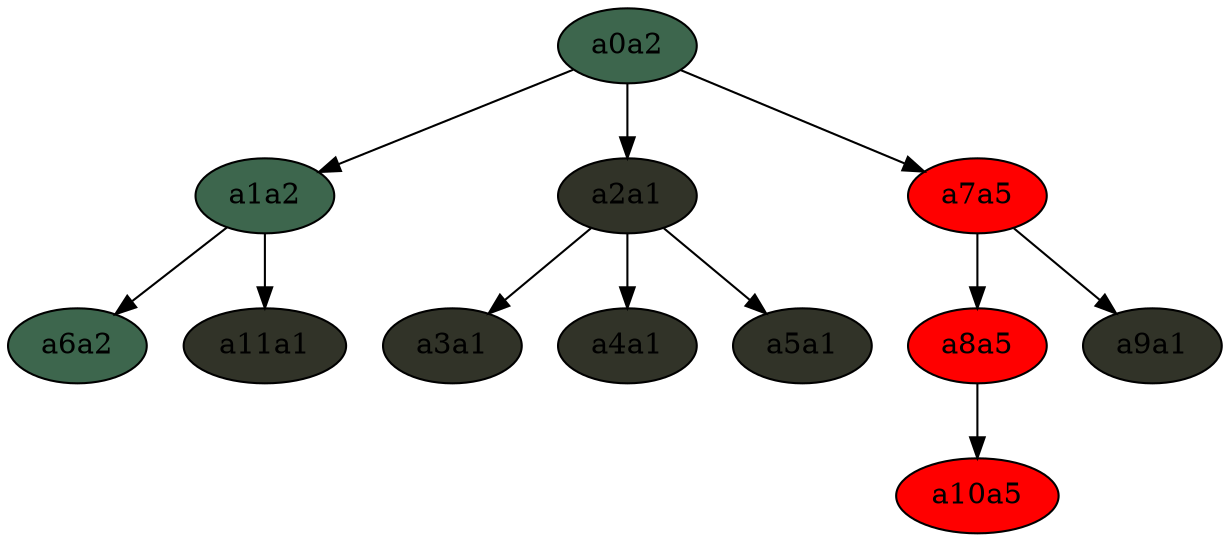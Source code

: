 digraph fitch_step_1{
a0a2 [style=filled,fillcolor="0.4 0.4 0.4"]
a0a2->a1a2;
a1a2 [style=filled,fillcolor="0.4 0.4 0.4"]
a1a2->a6a2;
a6a2 [style=filled,fillcolor="0.4 0.4 0.4"]
a1a2->a11a1;
a11a1 [style=filled,fillcolor="0.2 0.2 0.2"]
a0a2->a2a1;
a2a1 [style=filled,fillcolor="0.2 0.2 0.2"]
a2a1->a3a1;
a3a1 [style=filled,fillcolor="0.2 0.2 0.2"]
a2a1->a4a1;
a4a1 [style=filled,fillcolor="0.2 0.2 0.2"]
a2a1->a5a1;
a5a1 [style=filled,fillcolor="0.2 0.2 0.2"]
a0a2->a7a5;
a7a5 [style=filled,fillcolor="1.0 1.0 1.0"]
a7a5->a8a5;
a8a5 [style=filled,fillcolor="1.0 1.0 1.0"]
a8a5->a10a5;
a10a5 [style=filled,fillcolor="1.0 1.0 1.0"]
a7a5->a9a1;
a9a1 [style=filled,fillcolor="0.2 0.2 0.2"]
}